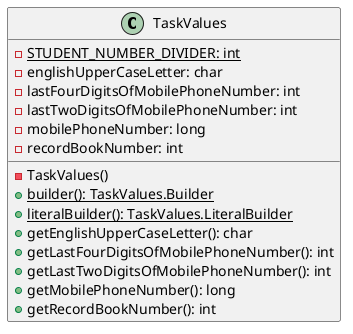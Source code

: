 @startuml

    class TaskValues {
        {static} -STUDENT_NUMBER_DIVIDER: int
        -englishUpperCaseLetter: char
        -lastFourDigitsOfMobilePhoneNumber: int
        -lastTwoDigitsOfMobilePhoneNumber: int
        -mobilePhoneNumber: long
        -recordBookNumber: int
        -TaskValues()
        {static} +builder(): TaskValues.Builder
        {static} +literalBuilder(): TaskValues.LiteralBuilder
        +getEnglishUpperCaseLetter(): char
        +getLastFourDigitsOfMobilePhoneNumber(): int
        +getLastTwoDigitsOfMobilePhoneNumber(): int
        +getMobilePhoneNumber(): long
        +getRecordBookNumber(): int
    }

@enduml
